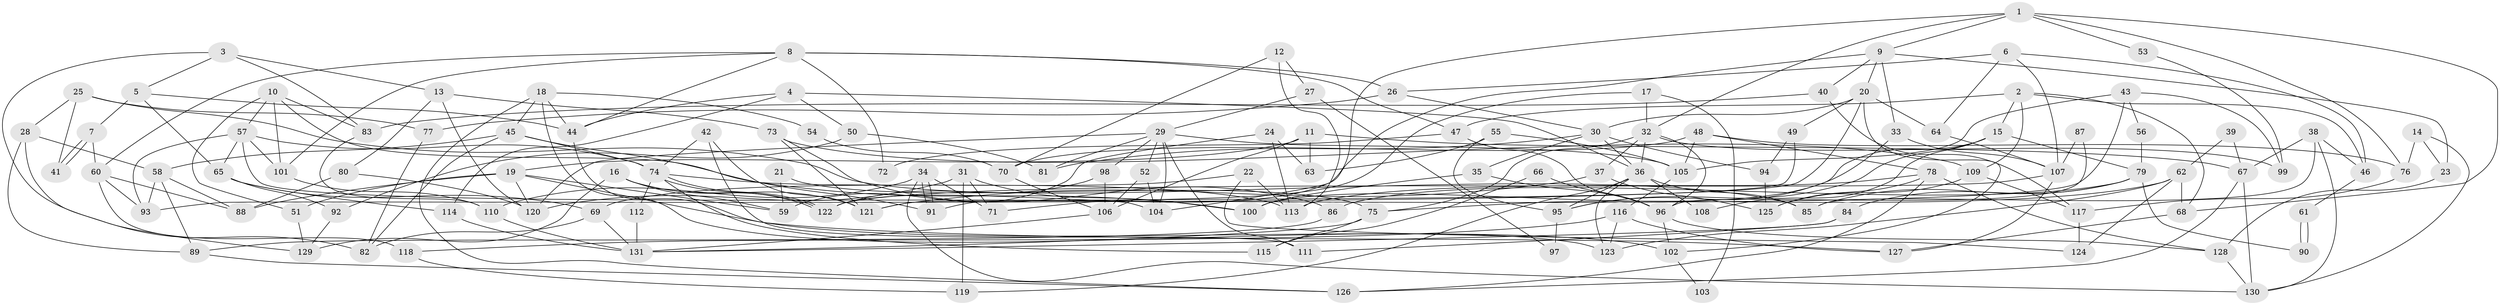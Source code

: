 // Generated by graph-tools (version 1.1) at 2025/11/02/27/25 16:11:21]
// undirected, 131 vertices, 262 edges
graph export_dot {
graph [start="1"]
  node [color=gray90,style=filled];
  1;
  2;
  3;
  4;
  5;
  6;
  7;
  8;
  9;
  10;
  11;
  12;
  13;
  14;
  15;
  16;
  17;
  18;
  19;
  20;
  21;
  22;
  23;
  24;
  25;
  26;
  27;
  28;
  29;
  30;
  31;
  32;
  33;
  34;
  35;
  36;
  37;
  38;
  39;
  40;
  41;
  42;
  43;
  44;
  45;
  46;
  47;
  48;
  49;
  50;
  51;
  52;
  53;
  54;
  55;
  56;
  57;
  58;
  59;
  60;
  61;
  62;
  63;
  64;
  65;
  66;
  67;
  68;
  69;
  70;
  71;
  72;
  73;
  74;
  75;
  76;
  77;
  78;
  79;
  80;
  81;
  82;
  83;
  84;
  85;
  86;
  87;
  88;
  89;
  90;
  91;
  92;
  93;
  94;
  95;
  96;
  97;
  98;
  99;
  100;
  101;
  102;
  103;
  104;
  105;
  106;
  107;
  108;
  109;
  110;
  111;
  112;
  113;
  114;
  115;
  116;
  117;
  118;
  119;
  120;
  121;
  122;
  123;
  124;
  125;
  126;
  127;
  128;
  129;
  130;
  131;
  1 -- 9;
  1 -- 68;
  1 -- 32;
  1 -- 53;
  1 -- 76;
  1 -- 104;
  2 -- 109;
  2 -- 68;
  2 -- 15;
  2 -- 46;
  2 -- 47;
  3 -- 5;
  3 -- 83;
  3 -- 13;
  3 -- 82;
  4 -- 36;
  4 -- 44;
  4 -- 50;
  4 -- 114;
  5 -- 65;
  5 -- 44;
  5 -- 7;
  6 -- 46;
  6 -- 107;
  6 -- 26;
  6 -- 64;
  7 -- 41;
  7 -- 41;
  7 -- 60;
  8 -- 60;
  8 -- 26;
  8 -- 44;
  8 -- 47;
  8 -- 72;
  8 -- 101;
  9 -- 122;
  9 -- 20;
  9 -- 23;
  9 -- 33;
  9 -- 40;
  10 -- 101;
  10 -- 57;
  10 -- 51;
  10 -- 83;
  10 -- 100;
  11 -- 67;
  11 -- 63;
  11 -- 19;
  11 -- 106;
  12 -- 113;
  12 -- 70;
  12 -- 27;
  13 -- 120;
  13 -- 73;
  13 -- 80;
  14 -- 130;
  14 -- 23;
  14 -- 76;
  15 -- 95;
  15 -- 79;
  15 -- 100;
  15 -- 108;
  16 -- 129;
  16 -- 121;
  16 -- 59;
  16 -- 122;
  17 -- 71;
  17 -- 32;
  17 -- 103;
  18 -- 44;
  18 -- 126;
  18 -- 45;
  18 -- 54;
  18 -- 123;
  19 -- 88;
  19 -- 51;
  19 -- 59;
  19 -- 120;
  19 -- 127;
  20 -- 91;
  20 -- 30;
  20 -- 49;
  20 -- 64;
  20 -- 102;
  21 -- 75;
  21 -- 59;
  22 -- 69;
  22 -- 124;
  22 -- 113;
  23 -- 128;
  24 -- 59;
  24 -- 113;
  24 -- 63;
  25 -- 85;
  25 -- 77;
  25 -- 28;
  25 -- 41;
  26 -- 30;
  26 -- 77;
  27 -- 29;
  27 -- 97;
  28 -- 58;
  28 -- 89;
  28 -- 129;
  29 -- 98;
  29 -- 104;
  29 -- 52;
  29 -- 81;
  29 -- 105;
  29 -- 111;
  29 -- 120;
  30 -- 94;
  30 -- 35;
  30 -- 36;
  30 -- 81;
  31 -- 120;
  31 -- 100;
  31 -- 71;
  31 -- 119;
  32 -- 36;
  32 -- 37;
  32 -- 75;
  32 -- 96;
  32 -- 99;
  33 -- 107;
  33 -- 95;
  34 -- 91;
  34 -- 91;
  34 -- 110;
  34 -- 71;
  34 -- 130;
  35 -- 100;
  35 -- 96;
  36 -- 123;
  36 -- 85;
  36 -- 95;
  36 -- 108;
  36 -- 119;
  37 -- 121;
  37 -- 125;
  38 -- 67;
  38 -- 130;
  38 -- 46;
  38 -- 85;
  39 -- 62;
  39 -- 67;
  40 -- 83;
  40 -- 117;
  42 -- 111;
  42 -- 74;
  42 -- 121;
  43 -- 105;
  43 -- 121;
  43 -- 56;
  43 -- 99;
  44 -- 102;
  45 -- 74;
  45 -- 58;
  45 -- 82;
  45 -- 91;
  46 -- 61;
  47 -- 72;
  47 -- 96;
  48 -- 76;
  48 -- 105;
  48 -- 70;
  48 -- 78;
  49 -- 93;
  49 -- 94;
  50 -- 81;
  50 -- 92;
  51 -- 129;
  52 -- 104;
  52 -- 106;
  53 -- 99;
  54 -- 70;
  55 -- 105;
  55 -- 95;
  55 -- 63;
  56 -- 79;
  57 -- 74;
  57 -- 65;
  57 -- 93;
  57 -- 101;
  57 -- 104;
  58 -- 88;
  58 -- 89;
  58 -- 93;
  60 -- 93;
  60 -- 88;
  60 -- 118;
  61 -- 90;
  61 -- 90;
  62 -- 123;
  62 -- 75;
  62 -- 68;
  62 -- 124;
  64 -- 107;
  65 -- 92;
  65 -- 114;
  65 -- 69;
  66 -- 96;
  66 -- 115;
  67 -- 130;
  67 -- 126;
  68 -- 127;
  69 -- 82;
  69 -- 131;
  70 -- 106;
  73 -- 86;
  73 -- 109;
  73 -- 121;
  74 -- 122;
  74 -- 122;
  74 -- 113;
  74 -- 112;
  74 -- 115;
  75 -- 131;
  75 -- 115;
  76 -- 117;
  77 -- 82;
  78 -- 125;
  78 -- 113;
  78 -- 126;
  78 -- 128;
  79 -- 85;
  79 -- 84;
  79 -- 86;
  79 -- 90;
  80 -- 120;
  80 -- 88;
  83 -- 110;
  84 -- 131;
  84 -- 111;
  86 -- 89;
  87 -- 107;
  87 -- 96;
  89 -- 126;
  92 -- 129;
  94 -- 125;
  95 -- 97;
  96 -- 102;
  96 -- 128;
  98 -- 122;
  98 -- 106;
  101 -- 110;
  102 -- 103;
  105 -- 116;
  106 -- 131;
  107 -- 122;
  107 -- 127;
  109 -- 117;
  109 -- 125;
  110 -- 131;
  112 -- 131;
  114 -- 131;
  116 -- 118;
  116 -- 127;
  116 -- 123;
  117 -- 124;
  118 -- 119;
  128 -- 130;
}
